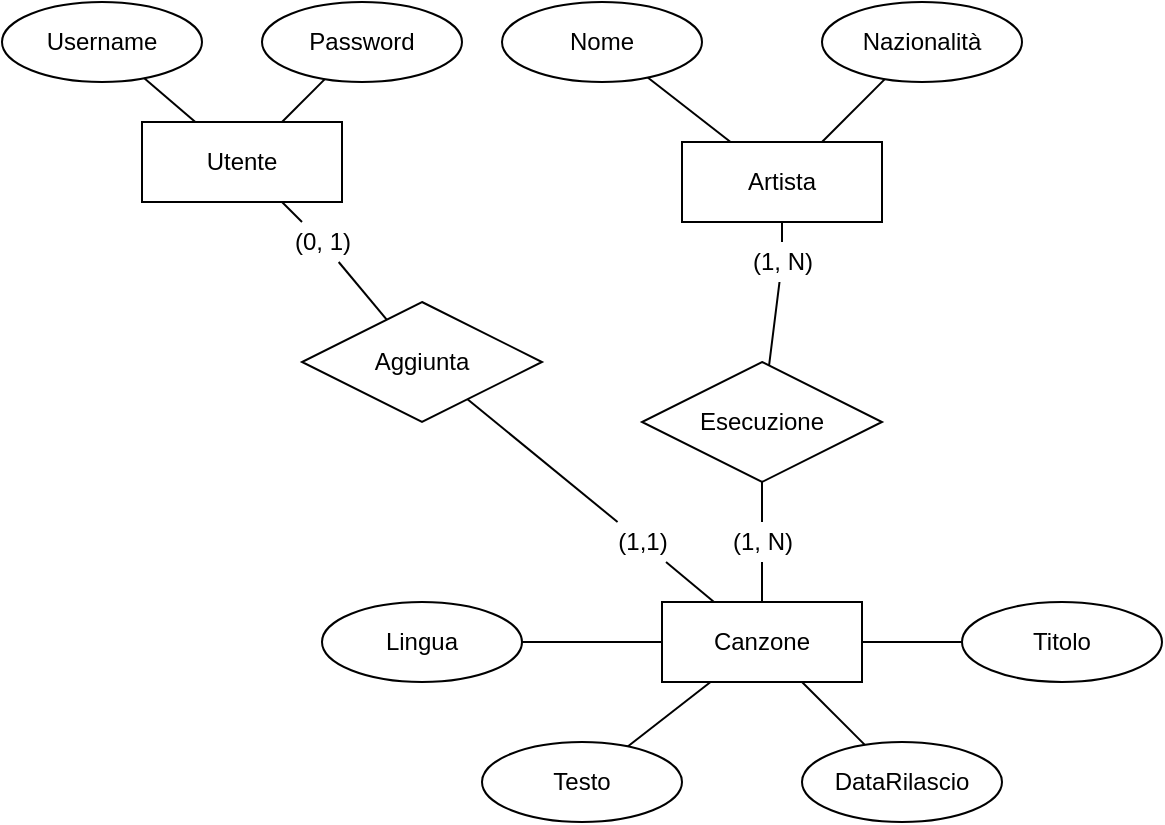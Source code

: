 <mxfile version="17.4.2" type="device"><diagram id="kP5W3PYRAS5dlOopuMOz" name="Pagina-1"><mxGraphModel dx="1427" dy="732" grid="1" gridSize="10" guides="1" tooltips="1" connect="1" arrows="1" fold="1" page="1" pageScale="1" pageWidth="827" pageHeight="1169" math="0" shadow="0"><root><mxCell id="0"/><mxCell id="1" parent="0"/><mxCell id="NGjL52JuKw-wuQ3znWPY-1" value="Esecuzione" style="shape=rhombus;perimeter=rhombusPerimeter;whiteSpace=wrap;html=1;align=center;" vertex="1" parent="1"><mxGeometry x="380" y="240" width="120" height="60" as="geometry"/></mxCell><mxCell id="NGjL52JuKw-wuQ3znWPY-2" value="Utente" style="whiteSpace=wrap;html=1;align=center;" vertex="1" parent="1"><mxGeometry x="130" y="120" width="100" height="40" as="geometry"/></mxCell><mxCell id="NGjL52JuKw-wuQ3znWPY-3" value="Username" style="ellipse;whiteSpace=wrap;html=1;align=center;" vertex="1" parent="1"><mxGeometry x="60" y="60" width="100" height="40" as="geometry"/></mxCell><mxCell id="NGjL52JuKw-wuQ3znWPY-6" value="" style="endArrow=none;html=1;rounded=0;" edge="1" parent="1" source="NGjL52JuKw-wuQ3znWPY-2" target="NGjL52JuKw-wuQ3znWPY-3"><mxGeometry relative="1" as="geometry"><mxPoint x="220" y="170" as="sourcePoint"/><mxPoint x="490" y="250" as="targetPoint"/></mxGeometry></mxCell><mxCell id="NGjL52JuKw-wuQ3znWPY-8" value="Password" style="ellipse;whiteSpace=wrap;html=1;align=center;" vertex="1" parent="1"><mxGeometry x="190" y="60" width="100" height="40" as="geometry"/></mxCell><mxCell id="NGjL52JuKw-wuQ3znWPY-9" value="" style="endArrow=none;html=1;rounded=0;" edge="1" parent="1" target="NGjL52JuKw-wuQ3znWPY-8" source="NGjL52JuKw-wuQ3znWPY-2"><mxGeometry relative="1" as="geometry"><mxPoint x="326.667" y="100" as="sourcePoint"/><mxPoint x="660" y="230" as="targetPoint"/></mxGeometry></mxCell><mxCell id="NGjL52JuKw-wuQ3znWPY-10" value="Artista" style="whiteSpace=wrap;html=1;align=center;" vertex="1" parent="1"><mxGeometry x="400" y="130" width="100" height="40" as="geometry"/></mxCell><mxCell id="NGjL52JuKw-wuQ3znWPY-11" value="Canzone" style="whiteSpace=wrap;html=1;align=center;" vertex="1" parent="1"><mxGeometry x="390" y="360" width="100" height="40" as="geometry"/></mxCell><mxCell id="NGjL52JuKw-wuQ3znWPY-12" value="Titolo" style="ellipse;whiteSpace=wrap;html=1;align=center;" vertex="1" parent="1"><mxGeometry x="540" y="360" width="100" height="40" as="geometry"/></mxCell><mxCell id="NGjL52JuKw-wuQ3znWPY-13" value="" style="endArrow=none;html=1;rounded=0;" edge="1" parent="1" target="NGjL52JuKw-wuQ3znWPY-12" source="NGjL52JuKw-wuQ3znWPY-11"><mxGeometry relative="1" as="geometry"><mxPoint x="520" y="480" as="sourcePoint"/><mxPoint x="1000" y="570" as="targetPoint"/></mxGeometry></mxCell><mxCell id="NGjL52JuKw-wuQ3znWPY-14" value="DataRilascio" style="ellipse;whiteSpace=wrap;html=1;align=center;" vertex="1" parent="1"><mxGeometry x="460" y="430" width="100" height="40" as="geometry"/></mxCell><mxCell id="NGjL52JuKw-wuQ3znWPY-15" value="" style="endArrow=none;html=1;rounded=0;" edge="1" parent="1" target="NGjL52JuKw-wuQ3znWPY-14" source="NGjL52JuKw-wuQ3znWPY-11"><mxGeometry relative="1" as="geometry"><mxPoint x="400" y="480" as="sourcePoint"/><mxPoint x="860" y="590" as="targetPoint"/></mxGeometry></mxCell><mxCell id="NGjL52JuKw-wuQ3znWPY-16" value="Testo" style="ellipse;whiteSpace=wrap;html=1;align=center;" vertex="1" parent="1"><mxGeometry x="300" y="430" width="100" height="40" as="geometry"/></mxCell><mxCell id="NGjL52JuKw-wuQ3znWPY-17" value="" style="endArrow=none;html=1;rounded=0;" edge="1" parent="1" target="NGjL52JuKw-wuQ3znWPY-16" source="NGjL52JuKw-wuQ3znWPY-11"><mxGeometry relative="1" as="geometry"><mxPoint x="254" y="460" as="sourcePoint"/><mxPoint x="714" y="570" as="targetPoint"/></mxGeometry></mxCell><mxCell id="NGjL52JuKw-wuQ3znWPY-18" value="" style="endArrow=none;html=1;rounded=0;startArrow=none;" edge="1" parent="1" source="NGjL52JuKw-wuQ3znWPY-20" target="NGjL52JuKw-wuQ3znWPY-1"><mxGeometry relative="1" as="geometry"><mxPoint x="410" y="200" as="sourcePoint"/><mxPoint x="270" y="200" as="targetPoint"/></mxGeometry></mxCell><mxCell id="NGjL52JuKw-wuQ3znWPY-19" value="" style="endArrow=none;html=1;rounded=0;startArrow=none;" edge="1" parent="1" source="NGjL52JuKw-wuQ3znWPY-21" target="NGjL52JuKw-wuQ3znWPY-1"><mxGeometry relative="1" as="geometry"><mxPoint x="260" y="-60" as="sourcePoint"/><mxPoint x="120" y="-60" as="targetPoint"/></mxGeometry></mxCell><mxCell id="NGjL52JuKw-wuQ3znWPY-22" value="Nome" style="ellipse;whiteSpace=wrap;html=1;align=center;" vertex="1" parent="1"><mxGeometry x="310" y="60" width="100" height="40" as="geometry"/></mxCell><mxCell id="NGjL52JuKw-wuQ3znWPY-23" value="" style="endArrow=none;html=1;rounded=0;" edge="1" parent="1" target="NGjL52JuKw-wuQ3znWPY-22" source="NGjL52JuKw-wuQ3znWPY-10"><mxGeometry relative="1" as="geometry"><mxPoint x="461.818" y="170" as="sourcePoint"/><mxPoint x="754" y="200" as="targetPoint"/></mxGeometry></mxCell><mxCell id="NGjL52JuKw-wuQ3znWPY-24" value="Nazionalità" style="ellipse;whiteSpace=wrap;html=1;align=center;" vertex="1" parent="1"><mxGeometry x="470.0" y="60" width="100" height="40" as="geometry"/></mxCell><mxCell id="NGjL52JuKw-wuQ3znWPY-25" value="" style="endArrow=none;html=1;rounded=0;" edge="1" parent="1" target="NGjL52JuKw-wuQ3znWPY-24" source="NGjL52JuKw-wuQ3znWPY-10"><mxGeometry relative="1" as="geometry"><mxPoint x="439.997" y="50" as="sourcePoint"/><mxPoint x="937.97" y="100" as="targetPoint"/></mxGeometry></mxCell><mxCell id="NGjL52JuKw-wuQ3znWPY-26" value="Lingua" style="ellipse;whiteSpace=wrap;html=1;align=center;" vertex="1" parent="1"><mxGeometry x="220" y="360" width="100" height="40" as="geometry"/></mxCell><mxCell id="NGjL52JuKw-wuQ3znWPY-27" value="" style="endArrow=none;html=1;rounded=0;" edge="1" parent="1" target="NGjL52JuKw-wuQ3znWPY-26" source="NGjL52JuKw-wuQ3znWPY-11"><mxGeometry relative="1" as="geometry"><mxPoint x="270" y="320" as="sourcePoint"/><mxPoint x="514" y="440" as="targetPoint"/></mxGeometry></mxCell><mxCell id="NGjL52JuKw-wuQ3znWPY-28" value="Aggiunta" style="shape=rhombus;perimeter=rhombusPerimeter;whiteSpace=wrap;html=1;align=center;" vertex="1" parent="1"><mxGeometry x="210" y="210" width="120" height="60" as="geometry"/></mxCell><mxCell id="NGjL52JuKw-wuQ3znWPY-29" value="" style="endArrow=none;html=1;rounded=0;startArrow=none;" edge="1" parent="1" source="NGjL52JuKw-wuQ3znWPY-31" target="NGjL52JuKw-wuQ3znWPY-28"><mxGeometry relative="1" as="geometry"><mxPoint x="450" y="170" as="sourcePoint"/><mxPoint x="450" y="250" as="targetPoint"/></mxGeometry></mxCell><mxCell id="NGjL52JuKw-wuQ3znWPY-30" value="" style="endArrow=none;html=1;rounded=0;startArrow=none;" edge="1" parent="1" source="NGjL52JuKw-wuQ3znWPY-32" target="NGjL52JuKw-wuQ3znWPY-11"><mxGeometry relative="1" as="geometry"><mxPoint x="76.923" y="170" as="sourcePoint"/><mxPoint x="152.162" y="258.919" as="targetPoint"/></mxGeometry></mxCell><mxCell id="NGjL52JuKw-wuQ3znWPY-32" value="(1,1)" style="text;html=1;align=center;verticalAlign=middle;resizable=0;points=[];autosize=1;strokeColor=none;fillColor=none;" vertex="1" parent="1"><mxGeometry x="360" y="320" width="40" height="20" as="geometry"/></mxCell><mxCell id="NGjL52JuKw-wuQ3znWPY-33" value="" style="endArrow=none;html=1;rounded=0;" edge="1" parent="1" source="NGjL52JuKw-wuQ3znWPY-28" target="NGjL52JuKw-wuQ3znWPY-32"><mxGeometry relative="1" as="geometry"><mxPoint x="292.667" y="258.667" as="sourcePoint"/><mxPoint x="415.714" y="360" as="targetPoint"/></mxGeometry></mxCell><mxCell id="NGjL52JuKw-wuQ3znWPY-31" value="(0, 1)" style="text;html=1;align=center;verticalAlign=middle;resizable=0;points=[];autosize=1;strokeColor=none;fillColor=none;" vertex="1" parent="1"><mxGeometry x="200" y="170" width="40" height="20" as="geometry"/></mxCell><mxCell id="NGjL52JuKw-wuQ3znWPY-34" value="" style="endArrow=none;html=1;rounded=0;" edge="1" parent="1" source="NGjL52JuKw-wuQ3znWPY-2" target="NGjL52JuKw-wuQ3znWPY-31"><mxGeometry relative="1" as="geometry"><mxPoint x="198" y="160" as="sourcePoint"/><mxPoint x="251.379" y="219.31" as="targetPoint"/></mxGeometry></mxCell><mxCell id="NGjL52JuKw-wuQ3znWPY-20" value="(1, N)" style="text;html=1;align=center;verticalAlign=middle;resizable=0;points=[];autosize=1;strokeColor=none;fillColor=none;" vertex="1" parent="1"><mxGeometry x="425" y="180" width="50" height="20" as="geometry"/></mxCell><mxCell id="NGjL52JuKw-wuQ3znWPY-35" value="" style="endArrow=none;html=1;rounded=0;" edge="1" parent="1" source="NGjL52JuKw-wuQ3znWPY-10" target="NGjL52JuKw-wuQ3znWPY-20"><mxGeometry relative="1" as="geometry"><mxPoint x="448.333" y="170" as="sourcePoint"/><mxPoint x="442.4" y="241.2" as="targetPoint"/></mxGeometry></mxCell><mxCell id="NGjL52JuKw-wuQ3znWPY-21" value="(1, N)" style="text;html=1;align=center;verticalAlign=middle;resizable=0;points=[];autosize=1;strokeColor=none;fillColor=none;" vertex="1" parent="1"><mxGeometry x="415" y="320" width="50" height="20" as="geometry"/></mxCell><mxCell id="NGjL52JuKw-wuQ3znWPY-36" value="" style="endArrow=none;html=1;rounded=0;" edge="1" parent="1" source="NGjL52JuKw-wuQ3znWPY-11" target="NGjL52JuKw-wuQ3znWPY-21"><mxGeometry relative="1" as="geometry"><mxPoint x="440" y="360" as="sourcePoint"/><mxPoint x="440" y="300" as="targetPoint"/></mxGeometry></mxCell></root></mxGraphModel></diagram></mxfile>